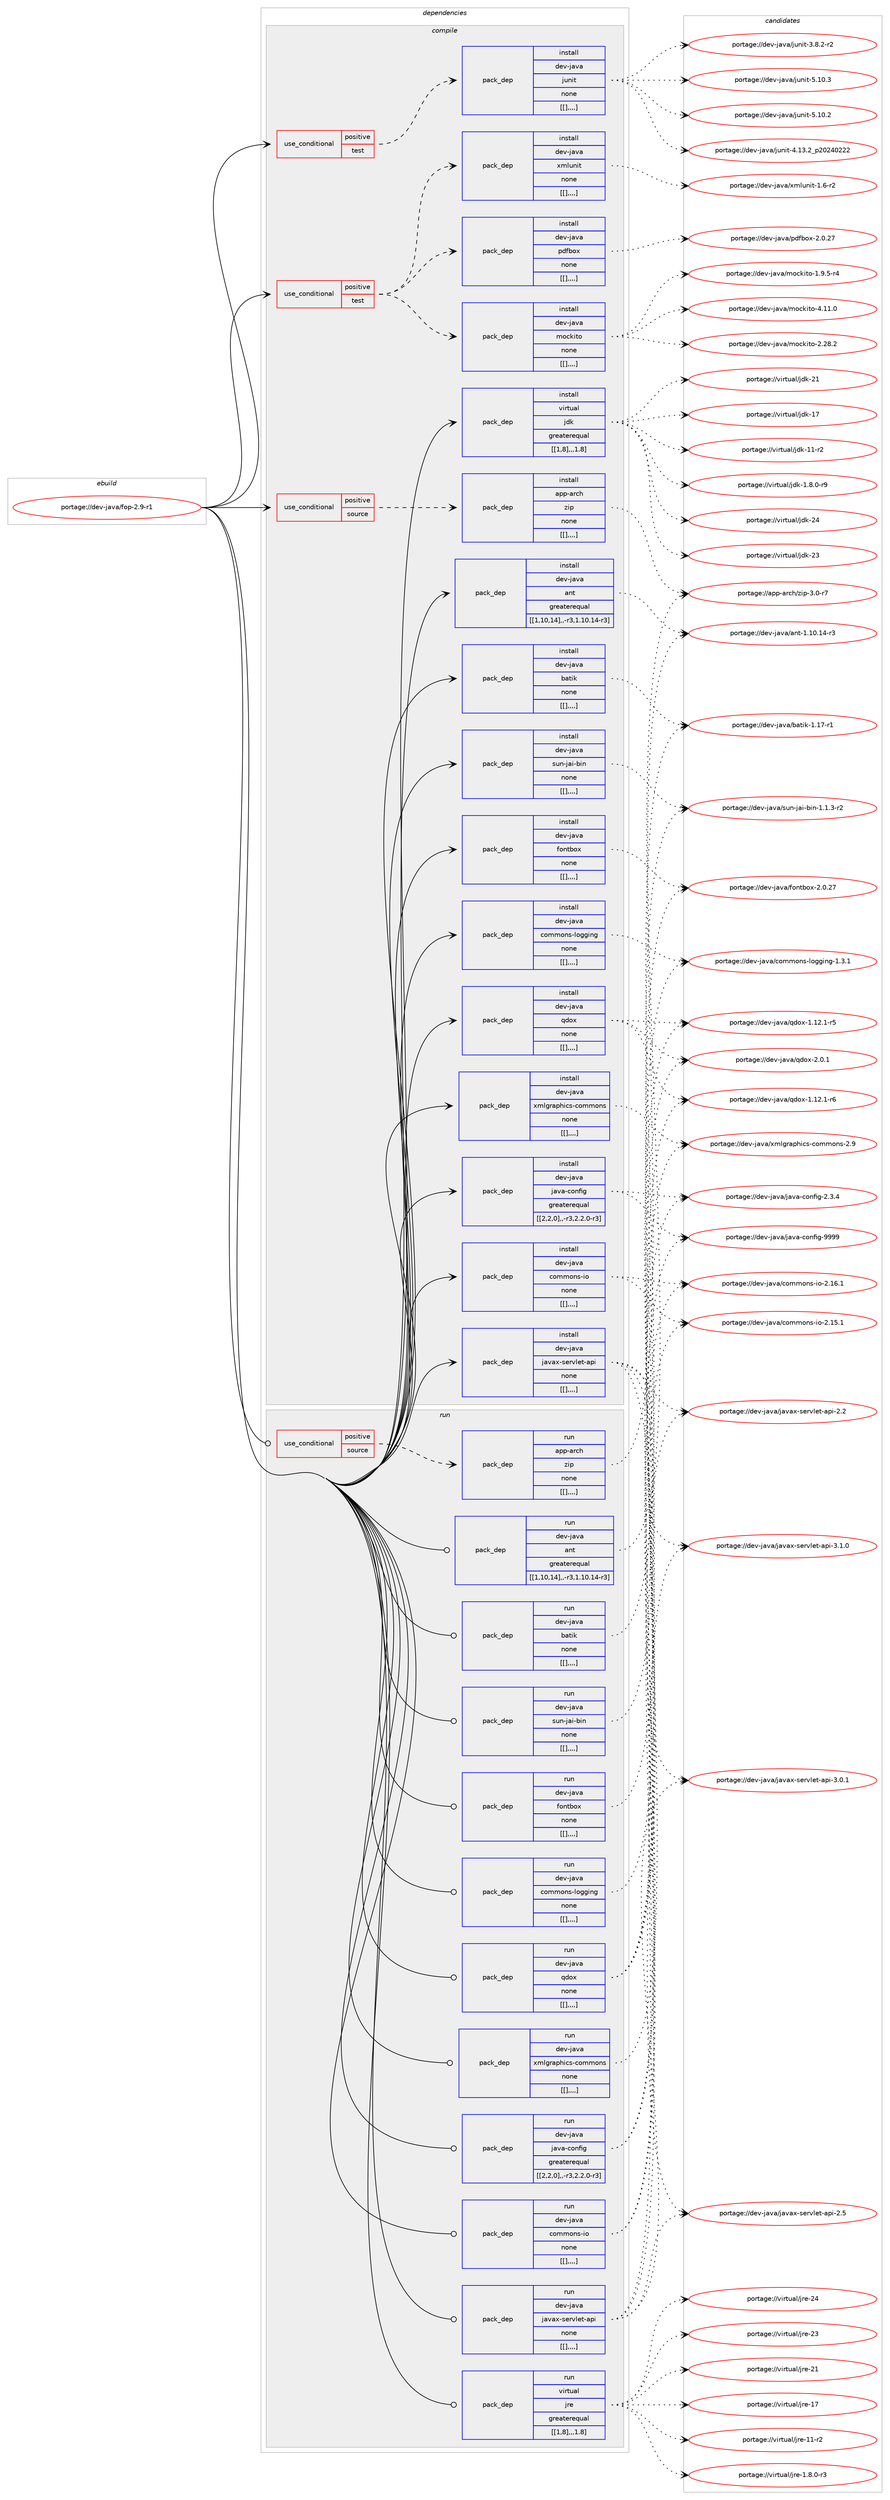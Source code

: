 digraph prolog {

# *************
# Graph options
# *************

newrank=true;
concentrate=true;
compound=true;
graph [rankdir=LR,fontname=Helvetica,fontsize=10,ranksep=1.5];#, ranksep=2.5, nodesep=0.2];
edge  [arrowhead=vee];
node  [fontname=Helvetica,fontsize=10];

# **********
# The ebuild
# **********

subgraph cluster_leftcol {
color=gray;
label=<<i>ebuild</i>>;
id [label="portage://dev-java/fop-2.9-r1", color=red, width=4, href="../dev-java/fop-2.9-r1.svg"];
}

# ****************
# The dependencies
# ****************

subgraph cluster_midcol {
color=gray;
label=<<i>dependencies</i>>;
subgraph cluster_compile {
fillcolor="#eeeeee";
style=filled;
label=<<i>compile</i>>;
subgraph cond22330 {
dependency94131 [label=<<TABLE BORDER="0" CELLBORDER="1" CELLSPACING="0" CELLPADDING="4"><TR><TD ROWSPAN="3" CELLPADDING="10">use_conditional</TD></TR><TR><TD>positive</TD></TR><TR><TD>source</TD></TR></TABLE>>, shape=none, color=red];
subgraph pack70755 {
dependency94132 [label=<<TABLE BORDER="0" CELLBORDER="1" CELLSPACING="0" CELLPADDING="4" WIDTH="220"><TR><TD ROWSPAN="6" CELLPADDING="30">pack_dep</TD></TR><TR><TD WIDTH="110">install</TD></TR><TR><TD>app-arch</TD></TR><TR><TD>zip</TD></TR><TR><TD>none</TD></TR><TR><TD>[[],,,,]</TD></TR></TABLE>>, shape=none, color=blue];
}
dependency94131:e -> dependency94132:w [weight=20,style="dashed",arrowhead="vee"];
}
id:e -> dependency94131:w [weight=20,style="solid",arrowhead="vee"];
subgraph cond22331 {
dependency94133 [label=<<TABLE BORDER="0" CELLBORDER="1" CELLSPACING="0" CELLPADDING="4"><TR><TD ROWSPAN="3" CELLPADDING="10">use_conditional</TD></TR><TR><TD>positive</TD></TR><TR><TD>test</TD></TR></TABLE>>, shape=none, color=red];
subgraph pack70756 {
dependency94134 [label=<<TABLE BORDER="0" CELLBORDER="1" CELLSPACING="0" CELLPADDING="4" WIDTH="220"><TR><TD ROWSPAN="6" CELLPADDING="30">pack_dep</TD></TR><TR><TD WIDTH="110">install</TD></TR><TR><TD>dev-java</TD></TR><TR><TD>junit</TD></TR><TR><TD>none</TD></TR><TR><TD>[[],,,,]</TD></TR></TABLE>>, shape=none, color=blue];
}
dependency94133:e -> dependency94134:w [weight=20,style="dashed",arrowhead="vee"];
}
id:e -> dependency94133:w [weight=20,style="solid",arrowhead="vee"];
subgraph cond22332 {
dependency94135 [label=<<TABLE BORDER="0" CELLBORDER="1" CELLSPACING="0" CELLPADDING="4"><TR><TD ROWSPAN="3" CELLPADDING="10">use_conditional</TD></TR><TR><TD>positive</TD></TR><TR><TD>test</TD></TR></TABLE>>, shape=none, color=red];
subgraph pack70757 {
dependency94136 [label=<<TABLE BORDER="0" CELLBORDER="1" CELLSPACING="0" CELLPADDING="4" WIDTH="220"><TR><TD ROWSPAN="6" CELLPADDING="30">pack_dep</TD></TR><TR><TD WIDTH="110">install</TD></TR><TR><TD>dev-java</TD></TR><TR><TD>mockito</TD></TR><TR><TD>none</TD></TR><TR><TD>[[],,,,]</TD></TR></TABLE>>, shape=none, color=blue];
}
dependency94135:e -> dependency94136:w [weight=20,style="dashed",arrowhead="vee"];
subgraph pack70758 {
dependency94137 [label=<<TABLE BORDER="0" CELLBORDER="1" CELLSPACING="0" CELLPADDING="4" WIDTH="220"><TR><TD ROWSPAN="6" CELLPADDING="30">pack_dep</TD></TR><TR><TD WIDTH="110">install</TD></TR><TR><TD>dev-java</TD></TR><TR><TD>pdfbox</TD></TR><TR><TD>none</TD></TR><TR><TD>[[],,,,]</TD></TR></TABLE>>, shape=none, color=blue];
}
dependency94135:e -> dependency94137:w [weight=20,style="dashed",arrowhead="vee"];
subgraph pack70759 {
dependency94138 [label=<<TABLE BORDER="0" CELLBORDER="1" CELLSPACING="0" CELLPADDING="4" WIDTH="220"><TR><TD ROWSPAN="6" CELLPADDING="30">pack_dep</TD></TR><TR><TD WIDTH="110">install</TD></TR><TR><TD>dev-java</TD></TR><TR><TD>xmlunit</TD></TR><TR><TD>none</TD></TR><TR><TD>[[],,,,]</TD></TR></TABLE>>, shape=none, color=blue];
}
dependency94135:e -> dependency94138:w [weight=20,style="dashed",arrowhead="vee"];
}
id:e -> dependency94135:w [weight=20,style="solid",arrowhead="vee"];
subgraph pack70760 {
dependency94139 [label=<<TABLE BORDER="0" CELLBORDER="1" CELLSPACING="0" CELLPADDING="4" WIDTH="220"><TR><TD ROWSPAN="6" CELLPADDING="30">pack_dep</TD></TR><TR><TD WIDTH="110">install</TD></TR><TR><TD>dev-java</TD></TR><TR><TD>ant</TD></TR><TR><TD>greaterequal</TD></TR><TR><TD>[[1,10,14],,-r3,1.10.14-r3]</TD></TR></TABLE>>, shape=none, color=blue];
}
id:e -> dependency94139:w [weight=20,style="solid",arrowhead="vee"];
subgraph pack70761 {
dependency94140 [label=<<TABLE BORDER="0" CELLBORDER="1" CELLSPACING="0" CELLPADDING="4" WIDTH="220"><TR><TD ROWSPAN="6" CELLPADDING="30">pack_dep</TD></TR><TR><TD WIDTH="110">install</TD></TR><TR><TD>dev-java</TD></TR><TR><TD>batik</TD></TR><TR><TD>none</TD></TR><TR><TD>[[],,,,]</TD></TR></TABLE>>, shape=none, color=blue];
}
id:e -> dependency94140:w [weight=20,style="solid",arrowhead="vee"];
subgraph pack70762 {
dependency94141 [label=<<TABLE BORDER="0" CELLBORDER="1" CELLSPACING="0" CELLPADDING="4" WIDTH="220"><TR><TD ROWSPAN="6" CELLPADDING="30">pack_dep</TD></TR><TR><TD WIDTH="110">install</TD></TR><TR><TD>dev-java</TD></TR><TR><TD>commons-io</TD></TR><TR><TD>none</TD></TR><TR><TD>[[],,,,]</TD></TR></TABLE>>, shape=none, color=blue];
}
id:e -> dependency94141:w [weight=20,style="solid",arrowhead="vee"];
subgraph pack70763 {
dependency94142 [label=<<TABLE BORDER="0" CELLBORDER="1" CELLSPACING="0" CELLPADDING="4" WIDTH="220"><TR><TD ROWSPAN="6" CELLPADDING="30">pack_dep</TD></TR><TR><TD WIDTH="110">install</TD></TR><TR><TD>dev-java</TD></TR><TR><TD>commons-logging</TD></TR><TR><TD>none</TD></TR><TR><TD>[[],,,,]</TD></TR></TABLE>>, shape=none, color=blue];
}
id:e -> dependency94142:w [weight=20,style="solid",arrowhead="vee"];
subgraph pack70764 {
dependency94143 [label=<<TABLE BORDER="0" CELLBORDER="1" CELLSPACING="0" CELLPADDING="4" WIDTH="220"><TR><TD ROWSPAN="6" CELLPADDING="30">pack_dep</TD></TR><TR><TD WIDTH="110">install</TD></TR><TR><TD>dev-java</TD></TR><TR><TD>fontbox</TD></TR><TR><TD>none</TD></TR><TR><TD>[[],,,,]</TD></TR></TABLE>>, shape=none, color=blue];
}
id:e -> dependency94143:w [weight=20,style="solid",arrowhead="vee"];
subgraph pack70765 {
dependency94144 [label=<<TABLE BORDER="0" CELLBORDER="1" CELLSPACING="0" CELLPADDING="4" WIDTH="220"><TR><TD ROWSPAN="6" CELLPADDING="30">pack_dep</TD></TR><TR><TD WIDTH="110">install</TD></TR><TR><TD>dev-java</TD></TR><TR><TD>java-config</TD></TR><TR><TD>greaterequal</TD></TR><TR><TD>[[2,2,0],,-r3,2.2.0-r3]</TD></TR></TABLE>>, shape=none, color=blue];
}
id:e -> dependency94144:w [weight=20,style="solid",arrowhead="vee"];
subgraph pack70766 {
dependency94145 [label=<<TABLE BORDER="0" CELLBORDER="1" CELLSPACING="0" CELLPADDING="4" WIDTH="220"><TR><TD ROWSPAN="6" CELLPADDING="30">pack_dep</TD></TR><TR><TD WIDTH="110">install</TD></TR><TR><TD>dev-java</TD></TR><TR><TD>javax-servlet-api</TD></TR><TR><TD>none</TD></TR><TR><TD>[[],,,,]</TD></TR></TABLE>>, shape=none, color=blue];
}
id:e -> dependency94145:w [weight=20,style="solid",arrowhead="vee"];
subgraph pack70767 {
dependency94146 [label=<<TABLE BORDER="0" CELLBORDER="1" CELLSPACING="0" CELLPADDING="4" WIDTH="220"><TR><TD ROWSPAN="6" CELLPADDING="30">pack_dep</TD></TR><TR><TD WIDTH="110">install</TD></TR><TR><TD>dev-java</TD></TR><TR><TD>qdox</TD></TR><TR><TD>none</TD></TR><TR><TD>[[],,,,]</TD></TR></TABLE>>, shape=none, color=blue];
}
id:e -> dependency94146:w [weight=20,style="solid",arrowhead="vee"];
subgraph pack70768 {
dependency94147 [label=<<TABLE BORDER="0" CELLBORDER="1" CELLSPACING="0" CELLPADDING="4" WIDTH="220"><TR><TD ROWSPAN="6" CELLPADDING="30">pack_dep</TD></TR><TR><TD WIDTH="110">install</TD></TR><TR><TD>dev-java</TD></TR><TR><TD>sun-jai-bin</TD></TR><TR><TD>none</TD></TR><TR><TD>[[],,,,]</TD></TR></TABLE>>, shape=none, color=blue];
}
id:e -> dependency94147:w [weight=20,style="solid",arrowhead="vee"];
subgraph pack70769 {
dependency94148 [label=<<TABLE BORDER="0" CELLBORDER="1" CELLSPACING="0" CELLPADDING="4" WIDTH="220"><TR><TD ROWSPAN="6" CELLPADDING="30">pack_dep</TD></TR><TR><TD WIDTH="110">install</TD></TR><TR><TD>dev-java</TD></TR><TR><TD>xmlgraphics-commons</TD></TR><TR><TD>none</TD></TR><TR><TD>[[],,,,]</TD></TR></TABLE>>, shape=none, color=blue];
}
id:e -> dependency94148:w [weight=20,style="solid",arrowhead="vee"];
subgraph pack70770 {
dependency94149 [label=<<TABLE BORDER="0" CELLBORDER="1" CELLSPACING="0" CELLPADDING="4" WIDTH="220"><TR><TD ROWSPAN="6" CELLPADDING="30">pack_dep</TD></TR><TR><TD WIDTH="110">install</TD></TR><TR><TD>virtual</TD></TR><TR><TD>jdk</TD></TR><TR><TD>greaterequal</TD></TR><TR><TD>[[1,8],,,1.8]</TD></TR></TABLE>>, shape=none, color=blue];
}
id:e -> dependency94149:w [weight=20,style="solid",arrowhead="vee"];
}
subgraph cluster_compileandrun {
fillcolor="#eeeeee";
style=filled;
label=<<i>compile and run</i>>;
}
subgraph cluster_run {
fillcolor="#eeeeee";
style=filled;
label=<<i>run</i>>;
subgraph cond22333 {
dependency94150 [label=<<TABLE BORDER="0" CELLBORDER="1" CELLSPACING="0" CELLPADDING="4"><TR><TD ROWSPAN="3" CELLPADDING="10">use_conditional</TD></TR><TR><TD>positive</TD></TR><TR><TD>source</TD></TR></TABLE>>, shape=none, color=red];
subgraph pack70771 {
dependency94151 [label=<<TABLE BORDER="0" CELLBORDER="1" CELLSPACING="0" CELLPADDING="4" WIDTH="220"><TR><TD ROWSPAN="6" CELLPADDING="30">pack_dep</TD></TR><TR><TD WIDTH="110">run</TD></TR><TR><TD>app-arch</TD></TR><TR><TD>zip</TD></TR><TR><TD>none</TD></TR><TR><TD>[[],,,,]</TD></TR></TABLE>>, shape=none, color=blue];
}
dependency94150:e -> dependency94151:w [weight=20,style="dashed",arrowhead="vee"];
}
id:e -> dependency94150:w [weight=20,style="solid",arrowhead="odot"];
subgraph pack70772 {
dependency94152 [label=<<TABLE BORDER="0" CELLBORDER="1" CELLSPACING="0" CELLPADDING="4" WIDTH="220"><TR><TD ROWSPAN="6" CELLPADDING="30">pack_dep</TD></TR><TR><TD WIDTH="110">run</TD></TR><TR><TD>dev-java</TD></TR><TR><TD>ant</TD></TR><TR><TD>greaterequal</TD></TR><TR><TD>[[1,10,14],,-r3,1.10.14-r3]</TD></TR></TABLE>>, shape=none, color=blue];
}
id:e -> dependency94152:w [weight=20,style="solid",arrowhead="odot"];
subgraph pack70773 {
dependency94153 [label=<<TABLE BORDER="0" CELLBORDER="1" CELLSPACING="0" CELLPADDING="4" WIDTH="220"><TR><TD ROWSPAN="6" CELLPADDING="30">pack_dep</TD></TR><TR><TD WIDTH="110">run</TD></TR><TR><TD>dev-java</TD></TR><TR><TD>batik</TD></TR><TR><TD>none</TD></TR><TR><TD>[[],,,,]</TD></TR></TABLE>>, shape=none, color=blue];
}
id:e -> dependency94153:w [weight=20,style="solid",arrowhead="odot"];
subgraph pack70774 {
dependency94154 [label=<<TABLE BORDER="0" CELLBORDER="1" CELLSPACING="0" CELLPADDING="4" WIDTH="220"><TR><TD ROWSPAN="6" CELLPADDING="30">pack_dep</TD></TR><TR><TD WIDTH="110">run</TD></TR><TR><TD>dev-java</TD></TR><TR><TD>commons-io</TD></TR><TR><TD>none</TD></TR><TR><TD>[[],,,,]</TD></TR></TABLE>>, shape=none, color=blue];
}
id:e -> dependency94154:w [weight=20,style="solid",arrowhead="odot"];
subgraph pack70775 {
dependency94155 [label=<<TABLE BORDER="0" CELLBORDER="1" CELLSPACING="0" CELLPADDING="4" WIDTH="220"><TR><TD ROWSPAN="6" CELLPADDING="30">pack_dep</TD></TR><TR><TD WIDTH="110">run</TD></TR><TR><TD>dev-java</TD></TR><TR><TD>commons-logging</TD></TR><TR><TD>none</TD></TR><TR><TD>[[],,,,]</TD></TR></TABLE>>, shape=none, color=blue];
}
id:e -> dependency94155:w [weight=20,style="solid",arrowhead="odot"];
subgraph pack70776 {
dependency94156 [label=<<TABLE BORDER="0" CELLBORDER="1" CELLSPACING="0" CELLPADDING="4" WIDTH="220"><TR><TD ROWSPAN="6" CELLPADDING="30">pack_dep</TD></TR><TR><TD WIDTH="110">run</TD></TR><TR><TD>dev-java</TD></TR><TR><TD>fontbox</TD></TR><TR><TD>none</TD></TR><TR><TD>[[],,,,]</TD></TR></TABLE>>, shape=none, color=blue];
}
id:e -> dependency94156:w [weight=20,style="solid",arrowhead="odot"];
subgraph pack70777 {
dependency94157 [label=<<TABLE BORDER="0" CELLBORDER="1" CELLSPACING="0" CELLPADDING="4" WIDTH="220"><TR><TD ROWSPAN="6" CELLPADDING="30">pack_dep</TD></TR><TR><TD WIDTH="110">run</TD></TR><TR><TD>dev-java</TD></TR><TR><TD>java-config</TD></TR><TR><TD>greaterequal</TD></TR><TR><TD>[[2,2,0],,-r3,2.2.0-r3]</TD></TR></TABLE>>, shape=none, color=blue];
}
id:e -> dependency94157:w [weight=20,style="solid",arrowhead="odot"];
subgraph pack70778 {
dependency94158 [label=<<TABLE BORDER="0" CELLBORDER="1" CELLSPACING="0" CELLPADDING="4" WIDTH="220"><TR><TD ROWSPAN="6" CELLPADDING="30">pack_dep</TD></TR><TR><TD WIDTH="110">run</TD></TR><TR><TD>dev-java</TD></TR><TR><TD>javax-servlet-api</TD></TR><TR><TD>none</TD></TR><TR><TD>[[],,,,]</TD></TR></TABLE>>, shape=none, color=blue];
}
id:e -> dependency94158:w [weight=20,style="solid",arrowhead="odot"];
subgraph pack70779 {
dependency94159 [label=<<TABLE BORDER="0" CELLBORDER="1" CELLSPACING="0" CELLPADDING="4" WIDTH="220"><TR><TD ROWSPAN="6" CELLPADDING="30">pack_dep</TD></TR><TR><TD WIDTH="110">run</TD></TR><TR><TD>dev-java</TD></TR><TR><TD>qdox</TD></TR><TR><TD>none</TD></TR><TR><TD>[[],,,,]</TD></TR></TABLE>>, shape=none, color=blue];
}
id:e -> dependency94159:w [weight=20,style="solid",arrowhead="odot"];
subgraph pack70780 {
dependency94160 [label=<<TABLE BORDER="0" CELLBORDER="1" CELLSPACING="0" CELLPADDING="4" WIDTH="220"><TR><TD ROWSPAN="6" CELLPADDING="30">pack_dep</TD></TR><TR><TD WIDTH="110">run</TD></TR><TR><TD>dev-java</TD></TR><TR><TD>sun-jai-bin</TD></TR><TR><TD>none</TD></TR><TR><TD>[[],,,,]</TD></TR></TABLE>>, shape=none, color=blue];
}
id:e -> dependency94160:w [weight=20,style="solid",arrowhead="odot"];
subgraph pack70781 {
dependency94161 [label=<<TABLE BORDER="0" CELLBORDER="1" CELLSPACING="0" CELLPADDING="4" WIDTH="220"><TR><TD ROWSPAN="6" CELLPADDING="30">pack_dep</TD></TR><TR><TD WIDTH="110">run</TD></TR><TR><TD>dev-java</TD></TR><TR><TD>xmlgraphics-commons</TD></TR><TR><TD>none</TD></TR><TR><TD>[[],,,,]</TD></TR></TABLE>>, shape=none, color=blue];
}
id:e -> dependency94161:w [weight=20,style="solid",arrowhead="odot"];
subgraph pack70782 {
dependency94162 [label=<<TABLE BORDER="0" CELLBORDER="1" CELLSPACING="0" CELLPADDING="4" WIDTH="220"><TR><TD ROWSPAN="6" CELLPADDING="30">pack_dep</TD></TR><TR><TD WIDTH="110">run</TD></TR><TR><TD>virtual</TD></TR><TR><TD>jre</TD></TR><TR><TD>greaterequal</TD></TR><TR><TD>[[1,8],,,1.8]</TD></TR></TABLE>>, shape=none, color=blue];
}
id:e -> dependency94162:w [weight=20,style="solid",arrowhead="odot"];
}
}

# **************
# The candidates
# **************

subgraph cluster_choices {
rank=same;
color=gray;
label=<<i>candidates</i>>;

subgraph choice70755 {
color=black;
nodesep=1;
choice9711211245971149910447122105112455146484511455 [label="portage://app-arch/zip-3.0-r7", color=red, width=4,href="../app-arch/zip-3.0-r7.svg"];
dependency94132:e -> choice9711211245971149910447122105112455146484511455:w [style=dotted,weight="100"];
}
subgraph choice70756 {
color=black;
nodesep=1;
choice1001011184510697118974710611711010511645534649484651 [label="portage://dev-java/junit-5.10.3", color=red, width=4,href="../dev-java/junit-5.10.3.svg"];
choice1001011184510697118974710611711010511645534649484650 [label="portage://dev-java/junit-5.10.2", color=red, width=4,href="../dev-java/junit-5.10.2.svg"];
choice1001011184510697118974710611711010511645524649514650951125048505248505050 [label="portage://dev-java/junit-4.13.2_p20240222", color=red, width=4,href="../dev-java/junit-4.13.2_p20240222.svg"];
choice100101118451069711897471061171101051164551465646504511450 [label="portage://dev-java/junit-3.8.2-r2", color=red, width=4,href="../dev-java/junit-3.8.2-r2.svg"];
dependency94134:e -> choice1001011184510697118974710611711010511645534649484651:w [style=dotted,weight="100"];
dependency94134:e -> choice1001011184510697118974710611711010511645534649484650:w [style=dotted,weight="100"];
dependency94134:e -> choice1001011184510697118974710611711010511645524649514650951125048505248505050:w [style=dotted,weight="100"];
dependency94134:e -> choice100101118451069711897471061171101051164551465646504511450:w [style=dotted,weight="100"];
}
subgraph choice70757 {
color=black;
nodesep=1;
choice100101118451069711897471091119910710511611145524649494648 [label="portage://dev-java/mockito-4.11.0", color=red, width=4,href="../dev-java/mockito-4.11.0.svg"];
choice100101118451069711897471091119910710511611145504650564650 [label="portage://dev-java/mockito-2.28.2", color=red, width=4,href="../dev-java/mockito-2.28.2.svg"];
choice10010111845106971189747109111991071051161114549465746534511452 [label="portage://dev-java/mockito-1.9.5-r4", color=red, width=4,href="../dev-java/mockito-1.9.5-r4.svg"];
dependency94136:e -> choice100101118451069711897471091119910710511611145524649494648:w [style=dotted,weight="100"];
dependency94136:e -> choice100101118451069711897471091119910710511611145504650564650:w [style=dotted,weight="100"];
dependency94136:e -> choice10010111845106971189747109111991071051161114549465746534511452:w [style=dotted,weight="100"];
}
subgraph choice70758 {
color=black;
nodesep=1;
choice100101118451069711897471121001029811112045504648465055 [label="portage://dev-java/pdfbox-2.0.27", color=red, width=4,href="../dev-java/pdfbox-2.0.27.svg"];
dependency94137:e -> choice100101118451069711897471121001029811112045504648465055:w [style=dotted,weight="100"];
}
subgraph choice70759 {
color=black;
nodesep=1;
choice10010111845106971189747120109108117110105116454946544511450 [label="portage://dev-java/xmlunit-1.6-r2", color=red, width=4,href="../dev-java/xmlunit-1.6-r2.svg"];
dependency94138:e -> choice10010111845106971189747120109108117110105116454946544511450:w [style=dotted,weight="100"];
}
subgraph choice70760 {
color=black;
nodesep=1;
choice100101118451069711897479711011645494649484649524511451 [label="portage://dev-java/ant-1.10.14-r3", color=red, width=4,href="../dev-java/ant-1.10.14-r3.svg"];
dependency94139:e -> choice100101118451069711897479711011645494649484649524511451:w [style=dotted,weight="100"];
}
subgraph choice70761 {
color=black;
nodesep=1;
choice10010111845106971189747989711610510745494649554511449 [label="portage://dev-java/batik-1.17-r1", color=red, width=4,href="../dev-java/batik-1.17-r1.svg"];
dependency94140:e -> choice10010111845106971189747989711610510745494649554511449:w [style=dotted,weight="100"];
}
subgraph choice70762 {
color=black;
nodesep=1;
choice10010111845106971189747991111091091111101154510511145504649544649 [label="portage://dev-java/commons-io-2.16.1", color=red, width=4,href="../dev-java/commons-io-2.16.1.svg"];
choice10010111845106971189747991111091091111101154510511145504649534649 [label="portage://dev-java/commons-io-2.15.1", color=red, width=4,href="../dev-java/commons-io-2.15.1.svg"];
dependency94141:e -> choice10010111845106971189747991111091091111101154510511145504649544649:w [style=dotted,weight="100"];
dependency94141:e -> choice10010111845106971189747991111091091111101154510511145504649534649:w [style=dotted,weight="100"];
}
subgraph choice70763 {
color=black;
nodesep=1;
choice100101118451069711897479911110910911111011545108111103103105110103454946514649 [label="portage://dev-java/commons-logging-1.3.1", color=red, width=4,href="../dev-java/commons-logging-1.3.1.svg"];
dependency94142:e -> choice100101118451069711897479911110910911111011545108111103103105110103454946514649:w [style=dotted,weight="100"];
}
subgraph choice70764 {
color=black;
nodesep=1;
choice100101118451069711897471021111101169811112045504648465055 [label="portage://dev-java/fontbox-2.0.27", color=red, width=4,href="../dev-java/fontbox-2.0.27.svg"];
dependency94143:e -> choice100101118451069711897471021111101169811112045504648465055:w [style=dotted,weight="100"];
}
subgraph choice70765 {
color=black;
nodesep=1;
choice10010111845106971189747106971189745991111101021051034557575757 [label="portage://dev-java/java-config-9999", color=red, width=4,href="../dev-java/java-config-9999.svg"];
choice1001011184510697118974710697118974599111110102105103455046514652 [label="portage://dev-java/java-config-2.3.4", color=red, width=4,href="../dev-java/java-config-2.3.4.svg"];
dependency94144:e -> choice10010111845106971189747106971189745991111101021051034557575757:w [style=dotted,weight="100"];
dependency94144:e -> choice1001011184510697118974710697118974599111110102105103455046514652:w [style=dotted,weight="100"];
}
subgraph choice70766 {
color=black;
nodesep=1;
choice100101118451069711897471069711897120451151011141181081011164597112105455146494648 [label="portage://dev-java/javax-servlet-api-3.1.0", color=red, width=4,href="../dev-java/javax-servlet-api-3.1.0.svg"];
choice100101118451069711897471069711897120451151011141181081011164597112105455146484649 [label="portage://dev-java/javax-servlet-api-3.0.1", color=red, width=4,href="../dev-java/javax-servlet-api-3.0.1.svg"];
choice10010111845106971189747106971189712045115101114118108101116459711210545504653 [label="portage://dev-java/javax-servlet-api-2.5", color=red, width=4,href="../dev-java/javax-servlet-api-2.5.svg"];
choice10010111845106971189747106971189712045115101114118108101116459711210545504650 [label="portage://dev-java/javax-servlet-api-2.2", color=red, width=4,href="../dev-java/javax-servlet-api-2.2.svg"];
dependency94145:e -> choice100101118451069711897471069711897120451151011141181081011164597112105455146494648:w [style=dotted,weight="100"];
dependency94145:e -> choice100101118451069711897471069711897120451151011141181081011164597112105455146484649:w [style=dotted,weight="100"];
dependency94145:e -> choice10010111845106971189747106971189712045115101114118108101116459711210545504653:w [style=dotted,weight="100"];
dependency94145:e -> choice10010111845106971189747106971189712045115101114118108101116459711210545504650:w [style=dotted,weight="100"];
}
subgraph choice70767 {
color=black;
nodesep=1;
choice10010111845106971189747113100111120455046484649 [label="portage://dev-java/qdox-2.0.1", color=red, width=4,href="../dev-java/qdox-2.0.1.svg"];
choice10010111845106971189747113100111120454946495046494511454 [label="portage://dev-java/qdox-1.12.1-r6", color=red, width=4,href="../dev-java/qdox-1.12.1-r6.svg"];
choice10010111845106971189747113100111120454946495046494511453 [label="portage://dev-java/qdox-1.12.1-r5", color=red, width=4,href="../dev-java/qdox-1.12.1-r5.svg"];
dependency94146:e -> choice10010111845106971189747113100111120455046484649:w [style=dotted,weight="100"];
dependency94146:e -> choice10010111845106971189747113100111120454946495046494511454:w [style=dotted,weight="100"];
dependency94146:e -> choice10010111845106971189747113100111120454946495046494511453:w [style=dotted,weight="100"];
}
subgraph choice70768 {
color=black;
nodesep=1;
choice10010111845106971189747115117110451069710545981051104549464946514511450 [label="portage://dev-java/sun-jai-bin-1.1.3-r2", color=red, width=4,href="../dev-java/sun-jai-bin-1.1.3-r2.svg"];
dependency94147:e -> choice10010111845106971189747115117110451069710545981051104549464946514511450:w [style=dotted,weight="100"];
}
subgraph choice70769 {
color=black;
nodesep=1;
choice100101118451069711897471201091081031149711210410599115459911110910911111011545504657 [label="portage://dev-java/xmlgraphics-commons-2.9", color=red, width=4,href="../dev-java/xmlgraphics-commons-2.9.svg"];
dependency94148:e -> choice100101118451069711897471201091081031149711210410599115459911110910911111011545504657:w [style=dotted,weight="100"];
}
subgraph choice70770 {
color=black;
nodesep=1;
choice1181051141161179710847106100107455052 [label="portage://virtual/jdk-24", color=red, width=4,href="../virtual/jdk-24.svg"];
choice1181051141161179710847106100107455051 [label="portage://virtual/jdk-23", color=red, width=4,href="../virtual/jdk-23.svg"];
choice1181051141161179710847106100107455049 [label="portage://virtual/jdk-21", color=red, width=4,href="../virtual/jdk-21.svg"];
choice1181051141161179710847106100107454955 [label="portage://virtual/jdk-17", color=red, width=4,href="../virtual/jdk-17.svg"];
choice11810511411611797108471061001074549494511450 [label="portage://virtual/jdk-11-r2", color=red, width=4,href="../virtual/jdk-11-r2.svg"];
choice11810511411611797108471061001074549465646484511457 [label="portage://virtual/jdk-1.8.0-r9", color=red, width=4,href="../virtual/jdk-1.8.0-r9.svg"];
dependency94149:e -> choice1181051141161179710847106100107455052:w [style=dotted,weight="100"];
dependency94149:e -> choice1181051141161179710847106100107455051:w [style=dotted,weight="100"];
dependency94149:e -> choice1181051141161179710847106100107455049:w [style=dotted,weight="100"];
dependency94149:e -> choice1181051141161179710847106100107454955:w [style=dotted,weight="100"];
dependency94149:e -> choice11810511411611797108471061001074549494511450:w [style=dotted,weight="100"];
dependency94149:e -> choice11810511411611797108471061001074549465646484511457:w [style=dotted,weight="100"];
}
subgraph choice70771 {
color=black;
nodesep=1;
choice9711211245971149910447122105112455146484511455 [label="portage://app-arch/zip-3.0-r7", color=red, width=4,href="../app-arch/zip-3.0-r7.svg"];
dependency94151:e -> choice9711211245971149910447122105112455146484511455:w [style=dotted,weight="100"];
}
subgraph choice70772 {
color=black;
nodesep=1;
choice100101118451069711897479711011645494649484649524511451 [label="portage://dev-java/ant-1.10.14-r3", color=red, width=4,href="../dev-java/ant-1.10.14-r3.svg"];
dependency94152:e -> choice100101118451069711897479711011645494649484649524511451:w [style=dotted,weight="100"];
}
subgraph choice70773 {
color=black;
nodesep=1;
choice10010111845106971189747989711610510745494649554511449 [label="portage://dev-java/batik-1.17-r1", color=red, width=4,href="../dev-java/batik-1.17-r1.svg"];
dependency94153:e -> choice10010111845106971189747989711610510745494649554511449:w [style=dotted,weight="100"];
}
subgraph choice70774 {
color=black;
nodesep=1;
choice10010111845106971189747991111091091111101154510511145504649544649 [label="portage://dev-java/commons-io-2.16.1", color=red, width=4,href="../dev-java/commons-io-2.16.1.svg"];
choice10010111845106971189747991111091091111101154510511145504649534649 [label="portage://dev-java/commons-io-2.15.1", color=red, width=4,href="../dev-java/commons-io-2.15.1.svg"];
dependency94154:e -> choice10010111845106971189747991111091091111101154510511145504649544649:w [style=dotted,weight="100"];
dependency94154:e -> choice10010111845106971189747991111091091111101154510511145504649534649:w [style=dotted,weight="100"];
}
subgraph choice70775 {
color=black;
nodesep=1;
choice100101118451069711897479911110910911111011545108111103103105110103454946514649 [label="portage://dev-java/commons-logging-1.3.1", color=red, width=4,href="../dev-java/commons-logging-1.3.1.svg"];
dependency94155:e -> choice100101118451069711897479911110910911111011545108111103103105110103454946514649:w [style=dotted,weight="100"];
}
subgraph choice70776 {
color=black;
nodesep=1;
choice100101118451069711897471021111101169811112045504648465055 [label="portage://dev-java/fontbox-2.0.27", color=red, width=4,href="../dev-java/fontbox-2.0.27.svg"];
dependency94156:e -> choice100101118451069711897471021111101169811112045504648465055:w [style=dotted,weight="100"];
}
subgraph choice70777 {
color=black;
nodesep=1;
choice10010111845106971189747106971189745991111101021051034557575757 [label="portage://dev-java/java-config-9999", color=red, width=4,href="../dev-java/java-config-9999.svg"];
choice1001011184510697118974710697118974599111110102105103455046514652 [label="portage://dev-java/java-config-2.3.4", color=red, width=4,href="../dev-java/java-config-2.3.4.svg"];
dependency94157:e -> choice10010111845106971189747106971189745991111101021051034557575757:w [style=dotted,weight="100"];
dependency94157:e -> choice1001011184510697118974710697118974599111110102105103455046514652:w [style=dotted,weight="100"];
}
subgraph choice70778 {
color=black;
nodesep=1;
choice100101118451069711897471069711897120451151011141181081011164597112105455146494648 [label="portage://dev-java/javax-servlet-api-3.1.0", color=red, width=4,href="../dev-java/javax-servlet-api-3.1.0.svg"];
choice100101118451069711897471069711897120451151011141181081011164597112105455146484649 [label="portage://dev-java/javax-servlet-api-3.0.1", color=red, width=4,href="../dev-java/javax-servlet-api-3.0.1.svg"];
choice10010111845106971189747106971189712045115101114118108101116459711210545504653 [label="portage://dev-java/javax-servlet-api-2.5", color=red, width=4,href="../dev-java/javax-servlet-api-2.5.svg"];
choice10010111845106971189747106971189712045115101114118108101116459711210545504650 [label="portage://dev-java/javax-servlet-api-2.2", color=red, width=4,href="../dev-java/javax-servlet-api-2.2.svg"];
dependency94158:e -> choice100101118451069711897471069711897120451151011141181081011164597112105455146494648:w [style=dotted,weight="100"];
dependency94158:e -> choice100101118451069711897471069711897120451151011141181081011164597112105455146484649:w [style=dotted,weight="100"];
dependency94158:e -> choice10010111845106971189747106971189712045115101114118108101116459711210545504653:w [style=dotted,weight="100"];
dependency94158:e -> choice10010111845106971189747106971189712045115101114118108101116459711210545504650:w [style=dotted,weight="100"];
}
subgraph choice70779 {
color=black;
nodesep=1;
choice10010111845106971189747113100111120455046484649 [label="portage://dev-java/qdox-2.0.1", color=red, width=4,href="../dev-java/qdox-2.0.1.svg"];
choice10010111845106971189747113100111120454946495046494511454 [label="portage://dev-java/qdox-1.12.1-r6", color=red, width=4,href="../dev-java/qdox-1.12.1-r6.svg"];
choice10010111845106971189747113100111120454946495046494511453 [label="portage://dev-java/qdox-1.12.1-r5", color=red, width=4,href="../dev-java/qdox-1.12.1-r5.svg"];
dependency94159:e -> choice10010111845106971189747113100111120455046484649:w [style=dotted,weight="100"];
dependency94159:e -> choice10010111845106971189747113100111120454946495046494511454:w [style=dotted,weight="100"];
dependency94159:e -> choice10010111845106971189747113100111120454946495046494511453:w [style=dotted,weight="100"];
}
subgraph choice70780 {
color=black;
nodesep=1;
choice10010111845106971189747115117110451069710545981051104549464946514511450 [label="portage://dev-java/sun-jai-bin-1.1.3-r2", color=red, width=4,href="../dev-java/sun-jai-bin-1.1.3-r2.svg"];
dependency94160:e -> choice10010111845106971189747115117110451069710545981051104549464946514511450:w [style=dotted,weight="100"];
}
subgraph choice70781 {
color=black;
nodesep=1;
choice100101118451069711897471201091081031149711210410599115459911110910911111011545504657 [label="portage://dev-java/xmlgraphics-commons-2.9", color=red, width=4,href="../dev-java/xmlgraphics-commons-2.9.svg"];
dependency94161:e -> choice100101118451069711897471201091081031149711210410599115459911110910911111011545504657:w [style=dotted,weight="100"];
}
subgraph choice70782 {
color=black;
nodesep=1;
choice1181051141161179710847106114101455052 [label="portage://virtual/jre-24", color=red, width=4,href="../virtual/jre-24.svg"];
choice1181051141161179710847106114101455051 [label="portage://virtual/jre-23", color=red, width=4,href="../virtual/jre-23.svg"];
choice1181051141161179710847106114101455049 [label="portage://virtual/jre-21", color=red, width=4,href="../virtual/jre-21.svg"];
choice1181051141161179710847106114101454955 [label="portage://virtual/jre-17", color=red, width=4,href="../virtual/jre-17.svg"];
choice11810511411611797108471061141014549494511450 [label="portage://virtual/jre-11-r2", color=red, width=4,href="../virtual/jre-11-r2.svg"];
choice11810511411611797108471061141014549465646484511451 [label="portage://virtual/jre-1.8.0-r3", color=red, width=4,href="../virtual/jre-1.8.0-r3.svg"];
dependency94162:e -> choice1181051141161179710847106114101455052:w [style=dotted,weight="100"];
dependency94162:e -> choice1181051141161179710847106114101455051:w [style=dotted,weight="100"];
dependency94162:e -> choice1181051141161179710847106114101455049:w [style=dotted,weight="100"];
dependency94162:e -> choice1181051141161179710847106114101454955:w [style=dotted,weight="100"];
dependency94162:e -> choice11810511411611797108471061141014549494511450:w [style=dotted,weight="100"];
dependency94162:e -> choice11810511411611797108471061141014549465646484511451:w [style=dotted,weight="100"];
}
}

}
